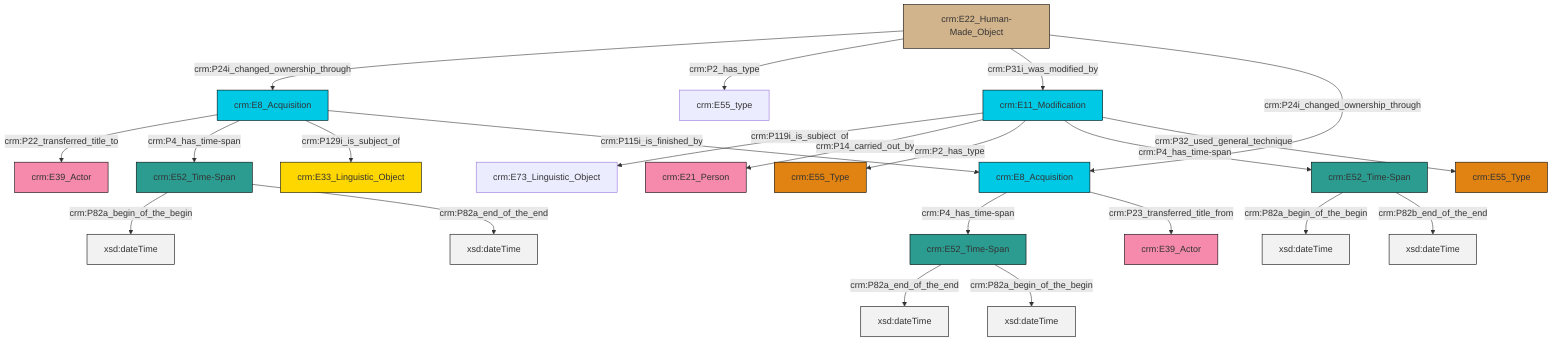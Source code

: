 graph TD
classDef Literal fill:#f2f2f2,stroke:#000000;
classDef CRM_Entity fill:#FFFFFF,stroke:#000000;
classDef Temporal_Entity fill:#00C9E6, stroke:#000000;
classDef Type fill:#E18312, stroke:#000000;
classDef Time-Span fill:#2C9C91, stroke:#000000;
classDef Appellation fill:#FFEB7F, stroke:#000000;
classDef Place fill:#008836, stroke:#000000;
classDef Persistent_Item fill:#B266B2, stroke:#000000;
classDef Conceptual_Object fill:#FFD700, stroke:#000000;
classDef Physical_Thing fill:#D2B48C, stroke:#000000;
classDef Actor fill:#f58aad, stroke:#000000;
classDef PC_Classes fill:#4ce600, stroke:#000000;
classDef Multi fill:#cccccc,stroke:#000000;

2["crm:E11_Modification"]:::Temporal_Entity -->|crm:P119i_is_subject_of| 3["crm:E73_Linguistic_Object"]:::Default
7["crm:E8_Acquisition"]:::Temporal_Entity -->|crm:P4_has_time-span| 8["crm:E52_Time-Span"]:::Time-Span
8["crm:E52_Time-Span"]:::Time-Span -->|crm:P82a_end_of_the_end| 9[xsd:dateTime]:::Literal
0["crm:E22_Human-Made_Object"]:::Physical_Thing -->|crm:P24i_changed_ownership_through| 10["crm:E8_Acquisition"]:::Temporal_Entity
0["crm:E22_Human-Made_Object"]:::Physical_Thing -->|crm:P2_has_type| 16["crm:E55_type"]:::Default
0["crm:E22_Human-Made_Object"]:::Physical_Thing -->|crm:P31i_was_modified_by| 2["crm:E11_Modification"]:::Temporal_Entity
2["crm:E11_Modification"]:::Temporal_Entity -->|crm:P14_carried_out_by| 18["crm:E21_Person"]:::Actor
10["crm:E8_Acquisition"]:::Temporal_Entity -->|crm:P22_transferred_title_to| 23["crm:E39_Actor"]:::Actor
10["crm:E8_Acquisition"]:::Temporal_Entity -->|crm:P4_has_time-span| 14["crm:E52_Time-Span"]:::Time-Span
10["crm:E8_Acquisition"]:::Temporal_Entity -->|crm:P129i_is_subject_of| 24["crm:E33_Linguistic_Object"]:::Conceptual_Object
12["crm:E52_Time-Span"]:::Time-Span -->|crm:P82a_begin_of_the_begin| 26[xsd:dateTime]:::Literal
8["crm:E52_Time-Span"]:::Time-Span -->|crm:P82a_begin_of_the_begin| 27[xsd:dateTime]:::Literal
2["crm:E11_Modification"]:::Temporal_Entity -->|crm:P2_has_type| 4["crm:E55_Type"]:::Type
12["crm:E52_Time-Span"]:::Time-Span -->|crm:P82b_end_of_the_end| 28[xsd:dateTime]:::Literal
14["crm:E52_Time-Span"]:::Time-Span -->|crm:P82a_begin_of_the_begin| 29[xsd:dateTime]:::Literal
10["crm:E8_Acquisition"]:::Temporal_Entity -->|crm:P115i_is_finished_by| 7["crm:E8_Acquisition"]:::Temporal_Entity
14["crm:E52_Time-Span"]:::Time-Span -->|crm:P82a_end_of_the_end| 30[xsd:dateTime]:::Literal
2["crm:E11_Modification"]:::Temporal_Entity -->|crm:P4_has_time-span| 12["crm:E52_Time-Span"]:::Time-Span
0["crm:E22_Human-Made_Object"]:::Physical_Thing -->|crm:P24i_changed_ownership_through| 7["crm:E8_Acquisition"]:::Temporal_Entity
2["crm:E11_Modification"]:::Temporal_Entity -->|crm:P32_used_general_technique| 19["crm:E55_Type"]:::Type
7["crm:E8_Acquisition"]:::Temporal_Entity -->|crm:P23_transferred_title_from| 21["crm:E39_Actor"]:::Actor